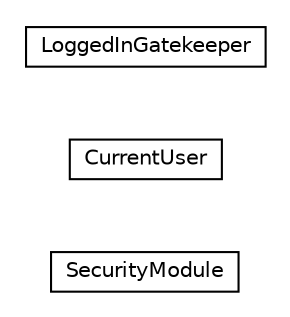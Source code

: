 #!/usr/local/bin/dot
#
# Class diagram 
# Generated by UMLGraph version R5_6-24-gf6e263 (http://www.umlgraph.org/)
#

digraph G {
	edge [fontname="Helvetica",fontsize=10,labelfontname="Helvetica",labelfontsize=10];
	node [fontname="Helvetica",fontsize=10,shape=plaintext];
	nodesep=0.25;
	ranksep=0.5;
	rankdir=LR;
	// com.gwtplatform.carstore.client.security.SecurityModule
	c36673 [label=<<table title="com.gwtplatform.carstore.client.security.SecurityModule" border="0" cellborder="1" cellspacing="0" cellpadding="2" port="p" href="./SecurityModule.html">
		<tr><td><table border="0" cellspacing="0" cellpadding="1">
<tr><td align="center" balign="center"> SecurityModule </td></tr>
		</table></td></tr>
		</table>>, URL="./SecurityModule.html", fontname="Helvetica", fontcolor="black", fontsize=10.0];
	// com.gwtplatform.carstore.client.security.CurrentUser
	c36674 [label=<<table title="com.gwtplatform.carstore.client.security.CurrentUser" border="0" cellborder="1" cellspacing="0" cellpadding="2" port="p" href="./CurrentUser.html">
		<tr><td><table border="0" cellspacing="0" cellpadding="1">
<tr><td align="center" balign="center"> CurrentUser </td></tr>
		</table></td></tr>
		</table>>, URL="./CurrentUser.html", fontname="Helvetica", fontcolor="black", fontsize=10.0];
	// com.gwtplatform.carstore.client.security.LoggedInGatekeeper
	c36675 [label=<<table title="com.gwtplatform.carstore.client.security.LoggedInGatekeeper" border="0" cellborder="1" cellspacing="0" cellpadding="2" port="p" href="./LoggedInGatekeeper.html">
		<tr><td><table border="0" cellspacing="0" cellpadding="1">
<tr><td align="center" balign="center"> LoggedInGatekeeper </td></tr>
		</table></td></tr>
		</table>>, URL="./LoggedInGatekeeper.html", fontname="Helvetica", fontcolor="black", fontsize=10.0];
}

